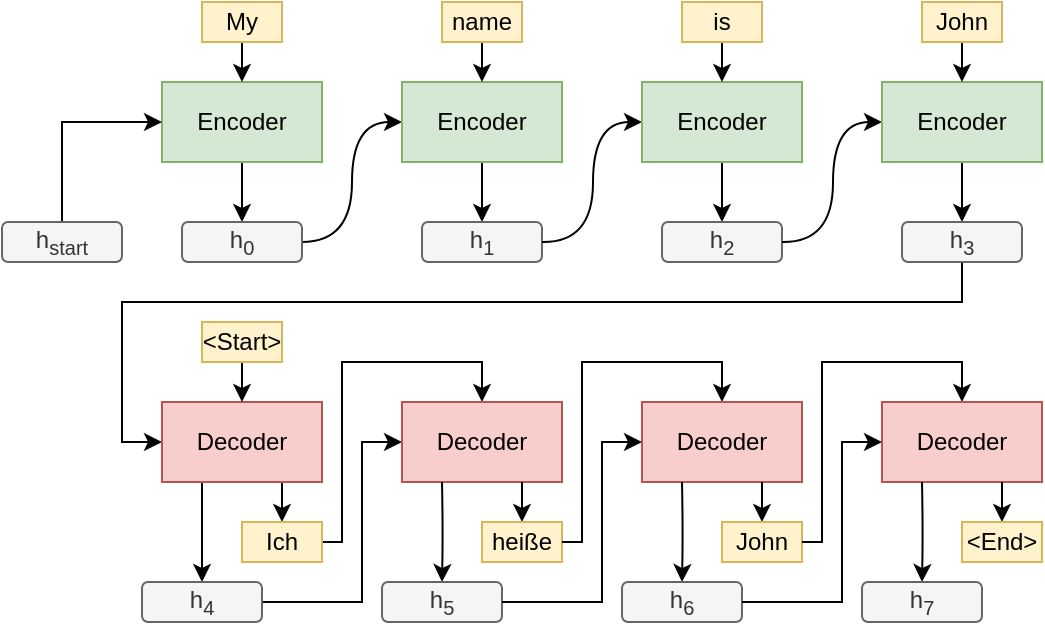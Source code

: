 <mxfile version="12.7.9" type="device"><diagram id="uTi-s-v4v_v5ddJbVqec" name="Page-1"><mxGraphModel dx="780" dy="1095" grid="1" gridSize="10" guides="1" tooltips="1" connect="1" arrows="1" fold="1" page="1" pageScale="1" pageWidth="827" pageHeight="1169" math="0" shadow="0"><root><mxCell id="0"/><mxCell id="1" parent="0"/><mxCell id="gP8hFSdNLn4apL6Ti1hK-5" style="edgeStyle=orthogonalEdgeStyle;rounded=0;orthogonalLoop=1;jettySize=auto;html=1;exitX=0.5;exitY=1;exitDx=0;exitDy=0;entryX=0.5;entryY=0;entryDx=0;entryDy=0;" parent="1" source="gP8hFSdNLn4apL6Ti1hK-1" target="gP8hFSdNLn4apL6Ti1hK-4" edge="1"><mxGeometry relative="1" as="geometry"/></mxCell><mxCell id="gP8hFSdNLn4apL6Ti1hK-1" value="Encoder" style="rounded=0;whiteSpace=wrap;html=1;fillColor=#d5e8d4;strokeColor=#82b366;" parent="1" vertex="1"><mxGeometry x="160" y="430" width="80" height="40" as="geometry"/></mxCell><mxCell id="gP8hFSdNLn4apL6Ti1hK-9" style="edgeStyle=orthogonalEdgeStyle;rounded=0;orthogonalLoop=1;jettySize=auto;html=1;exitX=1;exitY=0.5;exitDx=0;exitDy=0;entryX=0;entryY=0.5;entryDx=0;entryDy=0;curved=1;" parent="1" source="gP8hFSdNLn4apL6Ti1hK-4" target="gP8hFSdNLn4apL6Ti1hK-7" edge="1"><mxGeometry relative="1" as="geometry"/></mxCell><mxCell id="gP8hFSdNLn4apL6Ti1hK-4" value="h&lt;sub&gt;0&lt;/sub&gt;" style="rounded=1;whiteSpace=wrap;html=1;fillColor=#f5f5f5;strokeColor=#666666;fontColor=#333333;" parent="1" vertex="1"><mxGeometry x="170" y="500" width="60" height="20" as="geometry"/></mxCell><mxCell id="gP8hFSdNLn4apL6Ti1hK-6" style="edgeStyle=orthogonalEdgeStyle;rounded=0;orthogonalLoop=1;jettySize=auto;html=1;exitX=0.5;exitY=1;exitDx=0;exitDy=0;entryX=0.5;entryY=0;entryDx=0;entryDy=0;" parent="1" source="gP8hFSdNLn4apL6Ti1hK-7" target="gP8hFSdNLn4apL6Ti1hK-8" edge="1"><mxGeometry relative="1" as="geometry"/></mxCell><mxCell id="gP8hFSdNLn4apL6Ti1hK-7" value="Encoder" style="rounded=0;whiteSpace=wrap;html=1;fillColor=#d5e8d4;strokeColor=#82b366;" parent="1" vertex="1"><mxGeometry x="280" y="430" width="80" height="40" as="geometry"/></mxCell><mxCell id="gP8hFSdNLn4apL6Ti1hK-8" value="h&lt;sub&gt;1&lt;/sub&gt;" style="rounded=1;whiteSpace=wrap;html=1;fillColor=#f5f5f5;strokeColor=#666666;fontColor=#333333;" parent="1" vertex="1"><mxGeometry x="290" y="500" width="60" height="20" as="geometry"/></mxCell><mxCell id="gP8hFSdNLn4apL6Ti1hK-11" style="edgeStyle=orthogonalEdgeStyle;rounded=0;orthogonalLoop=1;jettySize=auto;html=1;exitX=0.5;exitY=0;exitDx=0;exitDy=0;entryX=0;entryY=0.5;entryDx=0;entryDy=0;" parent="1" source="gP8hFSdNLn4apL6Ti1hK-10" target="gP8hFSdNLn4apL6Ti1hK-1" edge="1"><mxGeometry relative="1" as="geometry"/></mxCell><mxCell id="gP8hFSdNLn4apL6Ti1hK-10" value="h&lt;sub&gt;start&lt;/sub&gt;" style="rounded=1;whiteSpace=wrap;html=1;fillColor=#f5f5f5;strokeColor=#666666;fontColor=#333333;" parent="1" vertex="1"><mxGeometry x="80" y="500" width="60" height="20" as="geometry"/></mxCell><mxCell id="gP8hFSdNLn4apL6Ti1hK-20" style="edgeStyle=orthogonalEdgeStyle;rounded=0;orthogonalLoop=1;jettySize=auto;html=1;exitX=1;exitY=0.5;exitDx=0;exitDy=0;entryX=0;entryY=0.5;entryDx=0;entryDy=0;curved=1;" parent="1" target="gP8hFSdNLn4apL6Ti1hK-22" edge="1"><mxGeometry relative="1" as="geometry"><mxPoint x="350" y="510" as="sourcePoint"/></mxGeometry></mxCell><mxCell id="gP8hFSdNLn4apL6Ti1hK-21" style="edgeStyle=orthogonalEdgeStyle;rounded=0;orthogonalLoop=1;jettySize=auto;html=1;exitX=0.5;exitY=1;exitDx=0;exitDy=0;entryX=0.5;entryY=0;entryDx=0;entryDy=0;" parent="1" source="gP8hFSdNLn4apL6Ti1hK-22" target="gP8hFSdNLn4apL6Ti1hK-23" edge="1"><mxGeometry relative="1" as="geometry"/></mxCell><mxCell id="gP8hFSdNLn4apL6Ti1hK-22" value="Encoder" style="rounded=0;whiteSpace=wrap;html=1;fillColor=#d5e8d4;strokeColor=#82b366;" parent="1" vertex="1"><mxGeometry x="400" y="430" width="80" height="40" as="geometry"/></mxCell><mxCell id="gP8hFSdNLn4apL6Ti1hK-23" value="h&lt;sub&gt;2&lt;/sub&gt;" style="rounded=1;whiteSpace=wrap;html=1;fillColor=#f5f5f5;strokeColor=#666666;fontColor=#333333;" parent="1" vertex="1"><mxGeometry x="410" y="500" width="60" height="20" as="geometry"/></mxCell><mxCell id="gP8hFSdNLn4apL6Ti1hK-26" style="edgeStyle=orthogonalEdgeStyle;rounded=0;orthogonalLoop=1;jettySize=auto;html=1;exitX=1;exitY=0.5;exitDx=0;exitDy=0;entryX=0;entryY=0.5;entryDx=0;entryDy=0;curved=1;" parent="1" target="gP8hFSdNLn4apL6Ti1hK-28" edge="1"><mxGeometry relative="1" as="geometry"><mxPoint x="470" y="510" as="sourcePoint"/></mxGeometry></mxCell><mxCell id="gP8hFSdNLn4apL6Ti1hK-27" style="edgeStyle=orthogonalEdgeStyle;rounded=0;orthogonalLoop=1;jettySize=auto;html=1;exitX=0.5;exitY=1;exitDx=0;exitDy=0;entryX=0.5;entryY=0;entryDx=0;entryDy=0;" parent="1" source="gP8hFSdNLn4apL6Ti1hK-28" target="gP8hFSdNLn4apL6Ti1hK-29" edge="1"><mxGeometry relative="1" as="geometry"/></mxCell><mxCell id="gP8hFSdNLn4apL6Ti1hK-28" value="Encoder" style="rounded=0;whiteSpace=wrap;html=1;fillColor=#d5e8d4;strokeColor=#82b366;" parent="1" vertex="1"><mxGeometry x="520" y="430" width="80" height="40" as="geometry"/></mxCell><mxCell id="gP8hFSdNLn4apL6Ti1hK-70" style="rounded=0;orthogonalLoop=1;jettySize=auto;html=1;exitX=0.5;exitY=1;exitDx=0;exitDy=0;entryX=0;entryY=0.5;entryDx=0;entryDy=0;edgeStyle=orthogonalEdgeStyle;" parent="1" source="gP8hFSdNLn4apL6Ti1hK-29" target="gP8hFSdNLn4apL6Ti1hK-32" edge="1"><mxGeometry relative="1" as="geometry"><Array as="points"><mxPoint x="560" y="540"/><mxPoint x="140" y="540"/><mxPoint x="140" y="610"/></Array></mxGeometry></mxCell><mxCell id="gP8hFSdNLn4apL6Ti1hK-29" value="h&lt;sub&gt;3&lt;/sub&gt;" style="rounded=1;whiteSpace=wrap;html=1;fillColor=#f5f5f5;strokeColor=#666666;fontColor=#333333;" parent="1" vertex="1"><mxGeometry x="530" y="500" width="60" height="20" as="geometry"/></mxCell><mxCell id="gP8hFSdNLn4apL6Ti1hK-84" style="edgeStyle=orthogonalEdgeStyle;curved=1;rounded=0;orthogonalLoop=1;jettySize=auto;html=1;exitX=0.75;exitY=1;exitDx=0;exitDy=0;entryX=0.5;entryY=0;entryDx=0;entryDy=0;" parent="1" source="gP8hFSdNLn4apL6Ti1hK-32" target="gP8hFSdNLn4apL6Ti1hK-83" edge="1"><mxGeometry relative="1" as="geometry"/></mxCell><mxCell id="gP8hFSdNLn4apL6Ti1hK-86" style="edgeStyle=orthogonalEdgeStyle;curved=1;rounded=0;orthogonalLoop=1;jettySize=auto;html=1;exitX=0.25;exitY=1;exitDx=0;exitDy=0;entryX=0.5;entryY=0;entryDx=0;entryDy=0;" parent="1" source="gP8hFSdNLn4apL6Ti1hK-32" target="gP8hFSdNLn4apL6Ti1hK-82" edge="1"><mxGeometry relative="1" as="geometry"/></mxCell><mxCell id="gP8hFSdNLn4apL6Ti1hK-32" value="Decoder" style="rounded=0;whiteSpace=wrap;html=1;fillColor=#f8cecc;strokeColor=#b85450;" parent="1" vertex="1"><mxGeometry x="160" y="590" width="80" height="40" as="geometry"/></mxCell><mxCell id="gP8hFSdNLn4apL6Ti1hK-72" style="edgeStyle=orthogonalEdgeStyle;rounded=0;orthogonalLoop=1;jettySize=auto;html=1;exitX=0.5;exitY=1;exitDx=0;exitDy=0;entryX=0.5;entryY=0;entryDx=0;entryDy=0;" parent="1" source="gP8hFSdNLn4apL6Ti1hK-71" target="gP8hFSdNLn4apL6Ti1hK-1" edge="1"><mxGeometry relative="1" as="geometry"/></mxCell><mxCell id="gP8hFSdNLn4apL6Ti1hK-71" value="My" style="text;html=1;strokeColor=#d6b656;fillColor=#fff2cc;align=center;verticalAlign=middle;whiteSpace=wrap;rounded=0;" parent="1" vertex="1"><mxGeometry x="180" y="390" width="40" height="20" as="geometry"/></mxCell><mxCell id="gP8hFSdNLn4apL6Ti1hK-73" style="edgeStyle=orthogonalEdgeStyle;rounded=0;orthogonalLoop=1;jettySize=auto;html=1;exitX=0.5;exitY=1;exitDx=0;exitDy=0;entryX=0.5;entryY=0;entryDx=0;entryDy=0;" parent="1" source="gP8hFSdNLn4apL6Ti1hK-74" edge="1"><mxGeometry relative="1" as="geometry"><mxPoint x="320" y="430" as="targetPoint"/></mxGeometry></mxCell><mxCell id="gP8hFSdNLn4apL6Ti1hK-74" value="name" style="text;html=1;strokeColor=#d6b656;fillColor=#fff2cc;align=center;verticalAlign=middle;whiteSpace=wrap;rounded=0;" parent="1" vertex="1"><mxGeometry x="300" y="390" width="40" height="20" as="geometry"/></mxCell><mxCell id="gP8hFSdNLn4apL6Ti1hK-75" style="edgeStyle=orthogonalEdgeStyle;rounded=0;orthogonalLoop=1;jettySize=auto;html=1;exitX=0.5;exitY=1;exitDx=0;exitDy=0;entryX=0.5;entryY=0;entryDx=0;entryDy=0;" parent="1" source="gP8hFSdNLn4apL6Ti1hK-76" edge="1"><mxGeometry relative="1" as="geometry"><mxPoint x="440" y="430" as="targetPoint"/></mxGeometry></mxCell><mxCell id="gP8hFSdNLn4apL6Ti1hK-76" value="is" style="text;html=1;align=center;verticalAlign=middle;whiteSpace=wrap;rounded=0;fillColor=#fff2cc;strokeColor=#d6b656;" parent="1" vertex="1"><mxGeometry x="420" y="390" width="40" height="20" as="geometry"/></mxCell><mxCell id="gP8hFSdNLn4apL6Ti1hK-77" style="edgeStyle=orthogonalEdgeStyle;rounded=0;orthogonalLoop=1;jettySize=auto;html=1;exitX=0.5;exitY=1;exitDx=0;exitDy=0;entryX=0.5;entryY=0;entryDx=0;entryDy=0;" parent="1" source="gP8hFSdNLn4apL6Ti1hK-78" edge="1"><mxGeometry relative="1" as="geometry"><mxPoint x="560" y="430" as="targetPoint"/></mxGeometry></mxCell><mxCell id="gP8hFSdNLn4apL6Ti1hK-78" value="John" style="text;html=1;strokeColor=#d6b656;fillColor=#fff2cc;align=center;verticalAlign=middle;whiteSpace=wrap;rounded=0;" parent="1" vertex="1"><mxGeometry x="540" y="390" width="40" height="20" as="geometry"/></mxCell><mxCell id="gP8hFSdNLn4apL6Ti1hK-94" style="edgeStyle=orthogonalEdgeStyle;rounded=0;orthogonalLoop=1;jettySize=auto;html=1;exitX=1;exitY=0.5;exitDx=0;exitDy=0;entryX=0;entryY=0.5;entryDx=0;entryDy=0;" parent="1" source="gP8hFSdNLn4apL6Ti1hK-82" target="gP8hFSdNLn4apL6Ti1hK-88" edge="1"><mxGeometry relative="1" as="geometry"><Array as="points"><mxPoint x="260" y="690"/><mxPoint x="260" y="610"/></Array></mxGeometry></mxCell><mxCell id="gP8hFSdNLn4apL6Ti1hK-82" value="h&lt;sub&gt;4&lt;/sub&gt;" style="rounded=1;whiteSpace=wrap;html=1;fillColor=#f5f5f5;strokeColor=#666666;fontColor=#333333;" parent="1" vertex="1"><mxGeometry x="150" y="680" width="60" height="20" as="geometry"/></mxCell><mxCell id="gP8hFSdNLn4apL6Ti1hK-93" style="edgeStyle=orthogonalEdgeStyle;rounded=0;orthogonalLoop=1;jettySize=auto;html=1;exitX=1;exitY=0.5;exitDx=0;exitDy=0;entryX=0.5;entryY=0;entryDx=0;entryDy=0;" parent="1" source="gP8hFSdNLn4apL6Ti1hK-83" target="gP8hFSdNLn4apL6Ti1hK-88" edge="1"><mxGeometry relative="1" as="geometry"><Array as="points"><mxPoint x="250" y="660"/><mxPoint x="250" y="570"/><mxPoint x="320" y="570"/></Array></mxGeometry></mxCell><mxCell id="gP8hFSdNLn4apL6Ti1hK-83" value="Ich" style="text;html=1;strokeColor=#d6b656;fillColor=#fff2cc;align=center;verticalAlign=middle;whiteSpace=wrap;rounded=0;" parent="1" vertex="1"><mxGeometry x="200" y="650" width="40" height="20" as="geometry"/></mxCell><mxCell id="gP8hFSdNLn4apL6Ti1hK-88" value="Decoder" style="rounded=0;whiteSpace=wrap;html=1;fillColor=#f8cecc;strokeColor=#b85450;" parent="1" vertex="1"><mxGeometry x="280" y="590" width="80" height="40" as="geometry"/></mxCell><mxCell id="gP8hFSdNLn4apL6Ti1hK-96" style="edgeStyle=orthogonalEdgeStyle;rounded=0;orthogonalLoop=1;jettySize=auto;html=1;exitX=0.5;exitY=1;exitDx=0;exitDy=0;entryX=0.5;entryY=0;entryDx=0;entryDy=0;" parent="1" source="gP8hFSdNLn4apL6Ti1hK-95" target="gP8hFSdNLn4apL6Ti1hK-32" edge="1"><mxGeometry relative="1" as="geometry"/></mxCell><mxCell id="gP8hFSdNLn4apL6Ti1hK-95" value="&amp;lt;Start&amp;gt;" style="text;html=1;strokeColor=#d6b656;fillColor=#fff2cc;align=center;verticalAlign=middle;whiteSpace=wrap;rounded=0;" parent="1" vertex="1"><mxGeometry x="180" y="550" width="40" height="20" as="geometry"/></mxCell><mxCell id="gP8hFSdNLn4apL6Ti1hK-97" style="edgeStyle=orthogonalEdgeStyle;curved=1;rounded=0;orthogonalLoop=1;jettySize=auto;html=1;exitX=0.75;exitY=1;exitDx=0;exitDy=0;entryX=0.5;entryY=0;entryDx=0;entryDy=0;" parent="1" target="gP8hFSdNLn4apL6Ti1hK-100" edge="1"><mxGeometry relative="1" as="geometry"><mxPoint x="340" y="630" as="sourcePoint"/></mxGeometry></mxCell><mxCell id="gP8hFSdNLn4apL6Ti1hK-98" style="edgeStyle=orthogonalEdgeStyle;curved=1;rounded=0;orthogonalLoop=1;jettySize=auto;html=1;exitX=0.25;exitY=1;exitDx=0;exitDy=0;entryX=0.5;entryY=0;entryDx=0;entryDy=0;" parent="1" target="gP8hFSdNLn4apL6Ti1hK-99" edge="1"><mxGeometry relative="1" as="geometry"><mxPoint x="300" y="630" as="sourcePoint"/></mxGeometry></mxCell><mxCell id="gP8hFSdNLn4apL6Ti1hK-99" value="h&lt;sub&gt;5&lt;/sub&gt;" style="rounded=1;whiteSpace=wrap;html=1;fillColor=#f5f5f5;strokeColor=#666666;fontColor=#333333;" parent="1" vertex="1"><mxGeometry x="270" y="680" width="60" height="20" as="geometry"/></mxCell><mxCell id="gP8hFSdNLn4apL6Ti1hK-100" value="heiße" style="text;html=1;strokeColor=#d6b656;fillColor=#fff2cc;align=center;verticalAlign=middle;whiteSpace=wrap;rounded=0;" parent="1" vertex="1"><mxGeometry x="320" y="650" width="40" height="20" as="geometry"/></mxCell><mxCell id="gP8hFSdNLn4apL6Ti1hK-101" style="edgeStyle=orthogonalEdgeStyle;rounded=0;orthogonalLoop=1;jettySize=auto;html=1;exitX=1;exitY=0.5;exitDx=0;exitDy=0;entryX=0.5;entryY=0;entryDx=0;entryDy=0;" parent="1" target="gP8hFSdNLn4apL6Ti1hK-102" edge="1"><mxGeometry relative="1" as="geometry"><mxPoint x="360" y="660" as="sourcePoint"/><Array as="points"><mxPoint x="370" y="660"/><mxPoint x="370" y="570"/><mxPoint x="440" y="570"/></Array></mxGeometry></mxCell><mxCell id="gP8hFSdNLn4apL6Ti1hK-102" value="Decoder" style="rounded=0;whiteSpace=wrap;html=1;fillColor=#f8cecc;strokeColor=#b85450;" parent="1" vertex="1"><mxGeometry x="400" y="590" width="80" height="40" as="geometry"/></mxCell><mxCell id="gP8hFSdNLn4apL6Ti1hK-103" style="edgeStyle=orthogonalEdgeStyle;curved=1;rounded=0;orthogonalLoop=1;jettySize=auto;html=1;exitX=0.75;exitY=1;exitDx=0;exitDy=0;entryX=0.5;entryY=0;entryDx=0;entryDy=0;" parent="1" target="gP8hFSdNLn4apL6Ti1hK-106" edge="1"><mxGeometry relative="1" as="geometry"><mxPoint x="460" y="630" as="sourcePoint"/></mxGeometry></mxCell><mxCell id="gP8hFSdNLn4apL6Ti1hK-104" style="edgeStyle=orthogonalEdgeStyle;curved=1;rounded=0;orthogonalLoop=1;jettySize=auto;html=1;exitX=0.25;exitY=1;exitDx=0;exitDy=0;entryX=0.5;entryY=0;entryDx=0;entryDy=0;" parent="1" target="gP8hFSdNLn4apL6Ti1hK-105" edge="1"><mxGeometry relative="1" as="geometry"><mxPoint x="420" y="630" as="sourcePoint"/></mxGeometry></mxCell><mxCell id="gP8hFSdNLn4apL6Ti1hK-105" value="h&lt;sub&gt;6&lt;/sub&gt;" style="rounded=1;whiteSpace=wrap;html=1;fillColor=#f5f5f5;strokeColor=#666666;fontColor=#333333;" parent="1" vertex="1"><mxGeometry x="390" y="680" width="60" height="20" as="geometry"/></mxCell><mxCell id="gP8hFSdNLn4apL6Ti1hK-106" value="John" style="text;html=1;strokeColor=#d6b656;fillColor=#fff2cc;align=center;verticalAlign=middle;whiteSpace=wrap;rounded=0;" parent="1" vertex="1"><mxGeometry x="440" y="650" width="40" height="20" as="geometry"/></mxCell><mxCell id="gP8hFSdNLn4apL6Ti1hK-107" style="edgeStyle=orthogonalEdgeStyle;rounded=0;orthogonalLoop=1;jettySize=auto;html=1;exitX=1;exitY=0.5;exitDx=0;exitDy=0;entryX=0;entryY=0.5;entryDx=0;entryDy=0;" parent="1" edge="1"><mxGeometry relative="1" as="geometry"><mxPoint x="330" y="690" as="sourcePoint"/><mxPoint x="400" y="610" as="targetPoint"/><Array as="points"><mxPoint x="380" y="690"/><mxPoint x="380" y="610"/></Array></mxGeometry></mxCell><mxCell id="3RCOniywdIVan2QpJwYd-1" style="edgeStyle=orthogonalEdgeStyle;rounded=0;orthogonalLoop=1;jettySize=auto;html=1;exitX=1;exitY=0.5;exitDx=0;exitDy=0;entryX=0.5;entryY=0;entryDx=0;entryDy=0;" parent="1" target="3RCOniywdIVan2QpJwYd-2" edge="1"><mxGeometry relative="1" as="geometry"><mxPoint x="480" y="660" as="sourcePoint"/><Array as="points"><mxPoint x="490" y="660"/><mxPoint x="490" y="570"/><mxPoint x="560" y="570"/></Array></mxGeometry></mxCell><mxCell id="3RCOniywdIVan2QpJwYd-2" value="Decoder" style="rounded=0;whiteSpace=wrap;html=1;fillColor=#f8cecc;strokeColor=#b85450;" parent="1" vertex="1"><mxGeometry x="520" y="590" width="80" height="40" as="geometry"/></mxCell><mxCell id="3RCOniywdIVan2QpJwYd-3" style="edgeStyle=orthogonalEdgeStyle;curved=1;rounded=0;orthogonalLoop=1;jettySize=auto;html=1;exitX=0.75;exitY=1;exitDx=0;exitDy=0;entryX=0.5;entryY=0;entryDx=0;entryDy=0;" parent="1" target="3RCOniywdIVan2QpJwYd-6" edge="1"><mxGeometry relative="1" as="geometry"><mxPoint x="580" y="630" as="sourcePoint"/></mxGeometry></mxCell><mxCell id="3RCOniywdIVan2QpJwYd-4" style="edgeStyle=orthogonalEdgeStyle;curved=1;rounded=0;orthogonalLoop=1;jettySize=auto;html=1;exitX=0.25;exitY=1;exitDx=0;exitDy=0;entryX=0.5;entryY=0;entryDx=0;entryDy=0;" parent="1" target="3RCOniywdIVan2QpJwYd-5" edge="1"><mxGeometry relative="1" as="geometry"><mxPoint x="540" y="630" as="sourcePoint"/></mxGeometry></mxCell><mxCell id="3RCOniywdIVan2QpJwYd-5" value="h&lt;sub&gt;7&lt;/sub&gt;" style="rounded=1;whiteSpace=wrap;html=1;fillColor=#f5f5f5;strokeColor=#666666;fontColor=#333333;" parent="1" vertex="1"><mxGeometry x="510" y="680" width="60" height="20" as="geometry"/></mxCell><mxCell id="3RCOniywdIVan2QpJwYd-6" value="&amp;lt;End&amp;gt;" style="text;html=1;strokeColor=#d6b656;fillColor=#fff2cc;align=center;verticalAlign=middle;whiteSpace=wrap;rounded=0;" parent="1" vertex="1"><mxGeometry x="560" y="650" width="40" height="20" as="geometry"/></mxCell><mxCell id="3RCOniywdIVan2QpJwYd-7" style="edgeStyle=orthogonalEdgeStyle;rounded=0;orthogonalLoop=1;jettySize=auto;html=1;exitX=1;exitY=0.5;exitDx=0;exitDy=0;entryX=0;entryY=0.5;entryDx=0;entryDy=0;" parent="1" edge="1"><mxGeometry relative="1" as="geometry"><mxPoint x="450" y="690" as="sourcePoint"/><mxPoint x="520" y="610" as="targetPoint"/><Array as="points"><mxPoint x="500" y="690"/><mxPoint x="500" y="610"/></Array></mxGeometry></mxCell></root></mxGraphModel></diagram></mxfile>